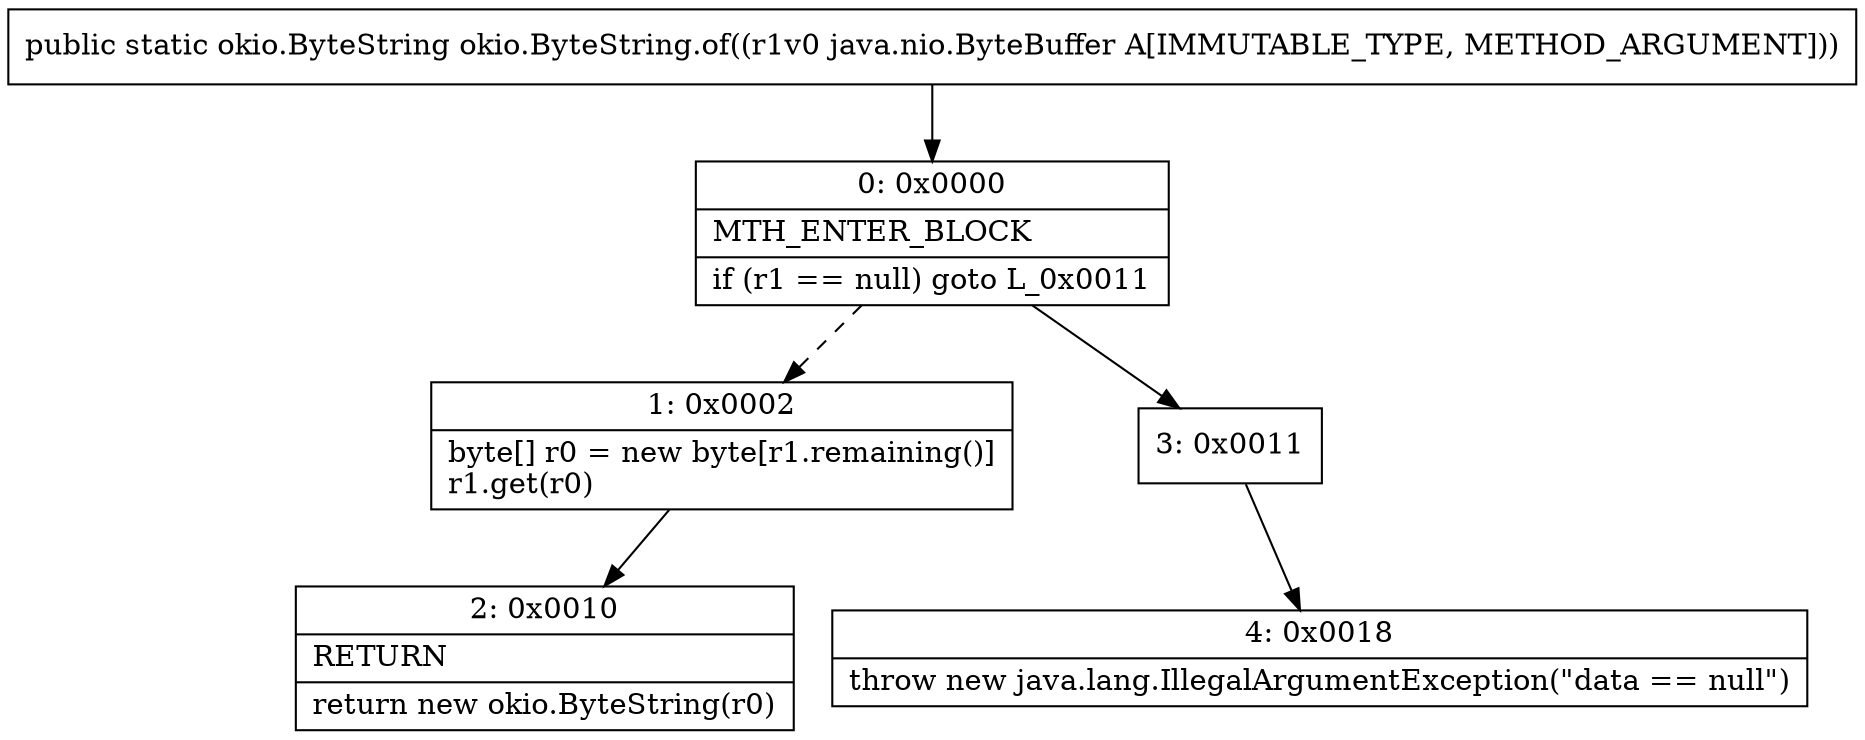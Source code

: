 digraph "CFG forokio.ByteString.of(Ljava\/nio\/ByteBuffer;)Lokio\/ByteString;" {
Node_0 [shape=record,label="{0\:\ 0x0000|MTH_ENTER_BLOCK\l|if (r1 == null) goto L_0x0011\l}"];
Node_1 [shape=record,label="{1\:\ 0x0002|byte[] r0 = new byte[r1.remaining()]\lr1.get(r0)\l}"];
Node_2 [shape=record,label="{2\:\ 0x0010|RETURN\l|return new okio.ByteString(r0)\l}"];
Node_3 [shape=record,label="{3\:\ 0x0011}"];
Node_4 [shape=record,label="{4\:\ 0x0018|throw new java.lang.IllegalArgumentException(\"data == null\")\l}"];
MethodNode[shape=record,label="{public static okio.ByteString okio.ByteString.of((r1v0 java.nio.ByteBuffer A[IMMUTABLE_TYPE, METHOD_ARGUMENT])) }"];
MethodNode -> Node_0;
Node_0 -> Node_1[style=dashed];
Node_0 -> Node_3;
Node_1 -> Node_2;
Node_3 -> Node_4;
}

